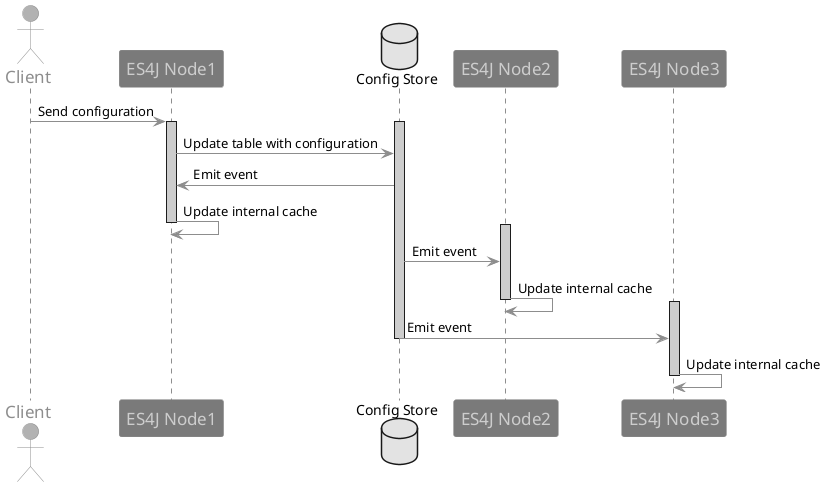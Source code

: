 @startuml

skinparam sequence {
    ArrowColor DeepSkyBlue
    ActorBorderColor DeepSkyBlue
    LifeLineBorderColor blue
    LifeLineBackgroundColor #A9DCDF
    ParticipantBorderColor DeepSkyBlue
    ParticipantBackgroundColor DodgerBlue
    ParticipantFontName Impact
    ParticipantFontSize 17
    ParticipantFontColor #A9DCDF
    ActorBackgroundColor aqua
    ActorFontColor DeepSkyBlue
    ActorFontSize 17
    ActorFontName Aapex
    NoteBackgroundColor wheat
    NoteBorderColor sienna
    NoteFontColor black
}
!define DEFAULT_MONO_FONT_SIZE 14
skinparam monochrome true

actor "Client" as f
participant "ES4J Node1" as B
database "Config Store" as C
participant "ES4J Node2" as D
participant "ES4J Node3" as E


f -> B: Send configuration
activate B
activate C
B -> C: Update table with configuration
C -> B: Emit event
B -> B: Update internal cache
deactivate B
activate D
C -> D: Emit event
D -> D: Update internal cache
deactivate D

activate E
C -> E: Emit event
deactivate C
E -> E: Update internal cache
deactivate E
@enduml
